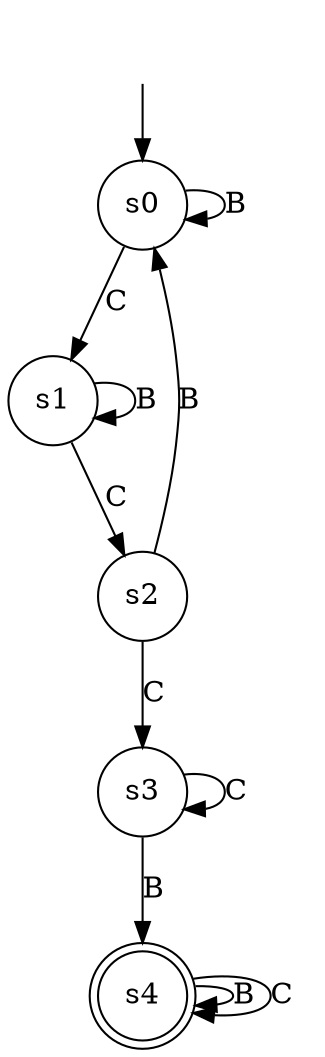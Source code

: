 digraph "output/spec_dfa" {
s0 [label=s0, shape=circle];
s1 [label=s1, shape=circle];
s2 [label=s2, shape=circle];
s3 [label=s3, shape=circle];
s4 [label=s4, shape=doublecircle];
s0 -> s1  [label=C];
s0 -> s0  [label=B];
s1 -> s2  [label=C];
s1 -> s1  [label=B];
s2 -> s3  [label=C];
s2 -> s0  [label=B];
s3 -> s3  [label=C];
s3 -> s4  [label=B];
s4 -> s4  [label=B];
s4 -> s4  [label=C];

__start0 [label="", shape=none];
__start0 -> s0  [label=""];
}
